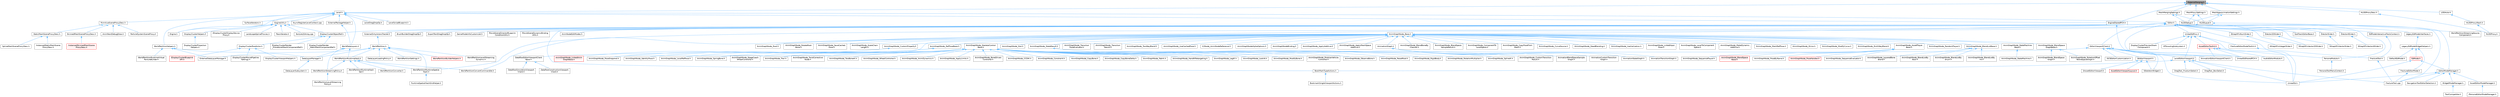 digraph "MaterialMerging.h"
{
 // INTERACTIVE_SVG=YES
 // LATEX_PDF_SIZE
  bgcolor="transparent";
  edge [fontname=Helvetica,fontsize=10,labelfontname=Helvetica,labelfontsize=10];
  node [fontname=Helvetica,fontsize=10,shape=box,height=0.2,width=0.4];
  Node1 [id="Node000001",label="MaterialMerging.h",height=0.2,width=0.4,color="gray40", fillcolor="grey60", style="filled", fontcolor="black",tooltip=" "];
  Node1 -> Node2 [id="edge1_Node000001_Node000002",dir="back",color="steelblue1",style="solid",tooltip=" "];
  Node2 [id="Node000002",label="EngineSharedPCH.h",height=0.2,width=0.4,color="grey40", fillcolor="white", style="filled",URL="$dc/dbb/EngineSharedPCH_8h.html",tooltip=" "];
  Node2 -> Node3 [id="edge2_Node000002_Node000003",dir="back",color="steelblue1",style="solid",tooltip=" "];
  Node3 [id="Node000003",label="UnrealEdSharedPCH.h",height=0.2,width=0.4,color="grey40", fillcolor="white", style="filled",URL="$d1/de6/UnrealEdSharedPCH_8h.html",tooltip=" "];
  Node1 -> Node4 [id="edge3_Node000001_Node000004",dir="back",color="steelblue1",style="solid",tooltip=" "];
  Node4 [id="Node000004",label="HLODProxyDesc.h",height=0.2,width=0.4,color="grey40", fillcolor="white", style="filled",URL="$d8/de4/HLODProxyDesc_8h.html",tooltip=" "];
  Node4 -> Node5 [id="edge4_Node000004_Node000005",dir="back",color="steelblue1",style="solid",tooltip=" "];
  Node5 [id="Node000005",label="HLODProxy.h",height=0.2,width=0.4,color="grey40", fillcolor="white", style="filled",URL="$dc/d2d/HLODProxy_8h.html",tooltip=" "];
  Node1 -> Node6 [id="edge5_Node000001_Node000006",dir="back",color="steelblue1",style="solid",tooltip=" "];
  Node6 [id="Node000006",label="LODActor.h",height=0.2,width=0.4,color="grey40", fillcolor="white", style="filled",URL="$df/de0/LODActor_8h.html",tooltip=" "];
  Node6 -> Node7 [id="edge6_Node000006_Node000007",dir="back",color="steelblue1",style="solid",tooltip=" "];
  Node7 [id="Node000007",label="HLODProxyMesh.h",height=0.2,width=0.4,color="grey40", fillcolor="white", style="filled",URL="$d6/dfc/HLODProxyMesh_8h.html",tooltip=" "];
  Node7 -> Node5 [id="edge7_Node000007_Node000005",dir="back",color="steelblue1",style="solid",tooltip=" "];
  Node1 -> Node8 [id="edge8_Node000001_Node000008",dir="back",color="steelblue1",style="solid",tooltip=" "];
  Node8 [id="Node000008",label="Level.h",height=0.2,width=0.4,color="grey40", fillcolor="white", style="filled",URL="$d9/da2/Level_8h.html",tooltip=" "];
  Node8 -> Node9 [id="edge9_Node000008_Node000009",dir="back",color="steelblue1",style="solid",tooltip=" "];
  Node9 [id="Node000009",label="AsyncRegisterLevelContext.cpp",height=0.2,width=0.4,color="grey40", fillcolor="white", style="filled",URL="$da/df8/AsyncRegisterLevelContext_8cpp.html",tooltip=" "];
  Node8 -> Node10 [id="edge10_Node000008_Node000010",dir="back",color="steelblue1",style="solid",tooltip=" "];
  Node10 [id="Node000010",label="Editor.h",height=0.2,width=0.4,color="grey40", fillcolor="white", style="filled",URL="$de/d6e/Editor_8h.html",tooltip=" "];
  Node10 -> Node11 [id="edge11_Node000010_Node000011",dir="back",color="steelblue1",style="solid",tooltip=" "];
  Node11 [id="Node000011",label="AnimGraphNode_Base.h",height=0.2,width=0.4,color="grey40", fillcolor="white", style="filled",URL="$d0/dfb/AnimGraphNode__Base_8h.html",tooltip=" "];
  Node11 -> Node12 [id="edge12_Node000011_Node000012",dir="back",color="steelblue1",style="solid",tooltip=" "];
  Node12 [id="Node000012",label="AnimGraphNodeAlphaOptions.h",height=0.2,width=0.4,color="grey40", fillcolor="white", style="filled",URL="$d6/df6/AnimGraphNodeAlphaOptions_8h.html",tooltip=" "];
  Node11 -> Node13 [id="edge13_Node000011_Node000013",dir="back",color="steelblue1",style="solid",tooltip=" "];
  Node13 [id="Node000013",label="AnimGraphNodeBinding.h",height=0.2,width=0.4,color="grey40", fillcolor="white", style="filled",URL="$d6/d3b/AnimGraphNodeBinding_8h.html",tooltip=" "];
  Node11 -> Node14 [id="edge14_Node000011_Node000014",dir="back",color="steelblue1",style="solid",tooltip=" "];
  Node14 [id="Node000014",label="AnimGraphNode_ApplyAdditive.h",height=0.2,width=0.4,color="grey40", fillcolor="white", style="filled",URL="$da/d67/AnimGraphNode__ApplyAdditive_8h.html",tooltip=" "];
  Node11 -> Node15 [id="edge15_Node000011_Node000015",dir="back",color="steelblue1",style="solid",tooltip=" "];
  Node15 [id="Node000015",label="AnimGraphNode_ApplyMeshSpace\lAdditive.h",height=0.2,width=0.4,color="grey40", fillcolor="white", style="filled",URL="$dd/dc4/AnimGraphNode__ApplyMeshSpaceAdditive_8h.html",tooltip=" "];
  Node11 -> Node16 [id="edge16_Node000011_Node000016",dir="back",color="steelblue1",style="solid",tooltip=" "];
  Node16 [id="Node000016",label="AnimGraphNode_AssetPlayer\lBase.h",height=0.2,width=0.4,color="grey40", fillcolor="white", style="filled",URL="$d1/d4f/AnimGraphNode__AssetPlayerBase_8h.html",tooltip=" "];
  Node16 -> Node17 [id="edge17_Node000016_Node000017",dir="back",color="steelblue1",style="solid",tooltip=" "];
  Node17 [id="Node000017",label="AnimGraphNode_BlendSpace\lBase.h",height=0.2,width=0.4,color="red", fillcolor="#FFF0F0", style="filled",URL="$d7/d6d/AnimGraphNode__BlendSpaceBase_8h.html",tooltip=" "];
  Node16 -> Node22 [id="edge18_Node000016_Node000022",dir="back",color="steelblue1",style="solid",tooltip=" "];
  Node22 [id="Node000022",label="AnimGraphNode_PoseByName.h",height=0.2,width=0.4,color="grey40", fillcolor="white", style="filled",URL="$d7/d02/AnimGraphNode__PoseByName_8h.html",tooltip=" "];
  Node16 -> Node23 [id="edge19_Node000016_Node000023",dir="back",color="steelblue1",style="solid",tooltip=" "];
  Node23 [id="Node000023",label="AnimGraphNode_PoseHandler.h",height=0.2,width=0.4,color="red", fillcolor="#FFF0F0", style="filled",URL="$df/dfb/AnimGraphNode__PoseHandler_8h.html",tooltip=" "];
  Node16 -> Node26 [id="edge20_Node000016_Node000026",dir="back",color="steelblue1",style="solid",tooltip=" "];
  Node26 [id="Node000026",label="AnimGraphNode_SequenceEvaluator.h",height=0.2,width=0.4,color="grey40", fillcolor="white", style="filled",URL="$d1/d1c/AnimGraphNode__SequenceEvaluator_8h.html",tooltip=" "];
  Node16 -> Node27 [id="edge21_Node000016_Node000027",dir="back",color="steelblue1",style="solid",tooltip=" "];
  Node27 [id="Node000027",label="AnimGraphNode_SequencePlayer.h",height=0.2,width=0.4,color="grey40", fillcolor="white", style="filled",URL="$d2/d91/AnimGraphNode__SequencePlayer_8h.html",tooltip=" "];
  Node11 -> Node28 [id="edge22_Node000011_Node000028",dir="back",color="steelblue1",style="solid",tooltip=" "];
  Node28 [id="Node000028",label="AnimGraphNode_BlendBoneBy\lChannel.h",height=0.2,width=0.4,color="grey40", fillcolor="white", style="filled",URL="$de/da9/AnimGraphNode__BlendBoneByChannel_8h.html",tooltip=" "];
  Node11 -> Node29 [id="edge23_Node000011_Node000029",dir="back",color="steelblue1",style="solid",tooltip=" "];
  Node29 [id="Node000029",label="AnimGraphNode_BlendListBase.h",height=0.2,width=0.4,color="grey40", fillcolor="white", style="filled",URL="$d7/d20/AnimGraphNode__BlendListBase_8h.html",tooltip=" "];
  Node29 -> Node30 [id="edge24_Node000029_Node000030",dir="back",color="steelblue1",style="solid",tooltip=" "];
  Node30 [id="Node000030",label="AnimGraphNode_BlendListBy\lBool.h",height=0.2,width=0.4,color="grey40", fillcolor="white", style="filled",URL="$d9/d9d/AnimGraphNode__BlendListByBool_8h.html",tooltip=" "];
  Node29 -> Node31 [id="edge25_Node000029_Node000031",dir="back",color="steelblue1",style="solid",tooltip=" "];
  Node31 [id="Node000031",label="AnimGraphNode_BlendListBy\lEnum.h",height=0.2,width=0.4,color="grey40", fillcolor="white", style="filled",URL="$de/d60/AnimGraphNode__BlendListByEnum_8h.html",tooltip=" "];
  Node29 -> Node32 [id="edge26_Node000029_Node000032",dir="back",color="steelblue1",style="solid",tooltip=" "];
  Node32 [id="Node000032",label="AnimGraphNode_BlendListBy\lInt.h",height=0.2,width=0.4,color="grey40", fillcolor="white", style="filled",URL="$dc/df2/AnimGraphNode__BlendListByInt_8h.html",tooltip=" "];
  Node29 -> Node33 [id="edge27_Node000029_Node000033",dir="back",color="steelblue1",style="solid",tooltip=" "];
  Node33 [id="Node000033",label="AnimGraphNode_LayeredBone\lBlend.h",height=0.2,width=0.4,color="grey40", fillcolor="white", style="filled",URL="$d2/d01/AnimGraphNode__LayeredBoneBlend_8h.html",tooltip=" "];
  Node11 -> Node34 [id="edge28_Node000011_Node000034",dir="back",color="steelblue1",style="solid",tooltip=" "];
  Node34 [id="Node000034",label="AnimGraphNode_BlendSpace\lGraphBase.h",height=0.2,width=0.4,color="grey40", fillcolor="white", style="filled",URL="$d6/d44/AnimGraphNode__BlendSpaceGraphBase_8h.html",tooltip=" "];
  Node34 -> Node35 [id="edge29_Node000034_Node000035",dir="back",color="steelblue1",style="solid",tooltip=" "];
  Node35 [id="Node000035",label="AnimGraphNode_BlendSpace\lGraph.h",height=0.2,width=0.4,color="grey40", fillcolor="white", style="filled",URL="$d7/d81/AnimGraphNode__BlendSpaceGraph_8h.html",tooltip=" "];
  Node34 -> Node36 [id="edge30_Node000034_Node000036",dir="back",color="steelblue1",style="solid",tooltip=" "];
  Node36 [id="Node000036",label="AnimGraphNode_RotationOffset\lBlendSpaceGraph.h",height=0.2,width=0.4,color="grey40", fillcolor="white", style="filled",URL="$d0/d4c/AnimGraphNode__RotationOffsetBlendSpaceGraph_8h.html",tooltip=" "];
  Node11 -> Node37 [id="edge31_Node000011_Node000037",dir="back",color="steelblue1",style="solid",tooltip=" "];
  Node37 [id="Node000037",label="AnimGraphNode_BlendSpace\lSampleResult.h",height=0.2,width=0.4,color="grey40", fillcolor="white", style="filled",URL="$de/df8/AnimGraphNode__BlendSpaceSampleResult_8h.html",tooltip=" "];
  Node11 -> Node38 [id="edge32_Node000011_Node000038",dir="back",color="steelblue1",style="solid",tooltip=" "];
  Node38 [id="Node000038",label="AnimGraphNode_ComponentTo\lLocalSpace.h",height=0.2,width=0.4,color="grey40", fillcolor="white", style="filled",URL="$d1/d3f/AnimGraphNode__ComponentToLocalSpace_8h.html",tooltip=" "];
  Node11 -> Node39 [id="edge33_Node000011_Node000039",dir="back",color="steelblue1",style="solid",tooltip=" "];
  Node39 [id="Node000039",label="AnimGraphNode_CopyPoseFrom\lMesh.h",height=0.2,width=0.4,color="grey40", fillcolor="white", style="filled",URL="$d6/d71/AnimGraphNode__CopyPoseFromMesh_8h.html",tooltip=" "];
  Node11 -> Node40 [id="edge34_Node000011_Node000040",dir="back",color="steelblue1",style="solid",tooltip=" "];
  Node40 [id="Node000040",label="AnimGraphNode_CurveSource.h",height=0.2,width=0.4,color="grey40", fillcolor="white", style="filled",URL="$dc/de5/AnimGraphNode__CurveSource_8h.html",tooltip=" "];
  Node11 -> Node41 [id="edge35_Node000011_Node000041",dir="back",color="steelblue1",style="solid",tooltip=" "];
  Node41 [id="Node000041",label="AnimGraphNode_CustomProperty.h",height=0.2,width=0.4,color="grey40", fillcolor="white", style="filled",URL="$d8/d3f/AnimGraphNode__CustomProperty_8h.html",tooltip=" "];
  Node41 -> Node42 [id="edge36_Node000041_Node000042",dir="back",color="steelblue1",style="solid",tooltip=" "];
  Node42 [id="Node000042",label="AnimGraphNode_LinkedAnim\lGraphBase.h",height=0.2,width=0.4,color="red", fillcolor="#FFF0F0", style="filled",URL="$d5/de1/AnimGraphNode__LinkedAnimGraphBase_8h.html",tooltip=" "];
  Node11 -> Node45 [id="edge37_Node000011_Node000045",dir="back",color="steelblue1",style="solid",tooltip=" "];
  Node45 [id="Node000045",label="AnimGraphNode_DeadBlending.h",height=0.2,width=0.4,color="grey40", fillcolor="white", style="filled",URL="$d8/d73/AnimGraphNode__DeadBlending_8h.html",tooltip=" "];
  Node11 -> Node46 [id="edge38_Node000011_Node000046",dir="back",color="steelblue1",style="solid",tooltip=" "];
  Node46 [id="Node000046",label="AnimGraphNode_Inertialization.h",height=0.2,width=0.4,color="grey40", fillcolor="white", style="filled",URL="$d7/d66/AnimGraphNode__Inertialization_8h.html",tooltip=" "];
  Node11 -> Node47 [id="edge39_Node000011_Node000047",dir="back",color="steelblue1",style="solid",tooltip=" "];
  Node47 [id="Node000047",label="AnimGraphNode_LinkedInput\lPose.h",height=0.2,width=0.4,color="grey40", fillcolor="white", style="filled",URL="$d7/d8c/AnimGraphNode__LinkedInputPose_8h.html",tooltip=" "];
  Node11 -> Node48 [id="edge40_Node000011_Node000048",dir="back",color="steelblue1",style="solid",tooltip=" "];
  Node48 [id="Node000048",label="AnimGraphNode_LocalToComponent\lSpace.h",height=0.2,width=0.4,color="grey40", fillcolor="white", style="filled",URL="$d6/d01/AnimGraphNode__LocalToComponentSpace_8h.html",tooltip=" "];
  Node11 -> Node49 [id="edge41_Node000011_Node000049",dir="back",color="steelblue1",style="solid",tooltip=" "];
  Node49 [id="Node000049",label="AnimGraphNode_MakeDynamic\lAdditive.h",height=0.2,width=0.4,color="grey40", fillcolor="white", style="filled",URL="$d4/dc9/AnimGraphNode__MakeDynamicAdditive_8h.html",tooltip=" "];
  Node11 -> Node50 [id="edge42_Node000011_Node000050",dir="back",color="steelblue1",style="solid",tooltip=" "];
  Node50 [id="Node000050",label="AnimGraphNode_MeshRefPose.h",height=0.2,width=0.4,color="grey40", fillcolor="white", style="filled",URL="$d3/d58/AnimGraphNode__MeshRefPose_8h.html",tooltip=" "];
  Node11 -> Node51 [id="edge43_Node000011_Node000051",dir="back",color="steelblue1",style="solid",tooltip=" "];
  Node51 [id="Node000051",label="AnimGraphNode_Mirror.h",height=0.2,width=0.4,color="grey40", fillcolor="white", style="filled",URL="$de/d96/AnimGraphNode__Mirror_8h.html",tooltip=" "];
  Node11 -> Node52 [id="edge44_Node000011_Node000052",dir="back",color="steelblue1",style="solid",tooltip=" "];
  Node52 [id="Node000052",label="AnimGraphNode_ModifyCurve.h",height=0.2,width=0.4,color="grey40", fillcolor="white", style="filled",URL="$d5/d09/AnimGraphNode__ModifyCurve_8h.html",tooltip=" "];
  Node11 -> Node53 [id="edge45_Node000011_Node000053",dir="back",color="steelblue1",style="solid",tooltip=" "];
  Node53 [id="Node000053",label="AnimGraphNode_MultiWayBlend.h",height=0.2,width=0.4,color="grey40", fillcolor="white", style="filled",URL="$dd/dcb/AnimGraphNode__MultiWayBlend_8h.html",tooltip=" "];
  Node11 -> Node54 [id="edge46_Node000011_Node000054",dir="back",color="steelblue1",style="solid",tooltip=" "];
  Node54 [id="Node000054",label="AnimGraphNode_PoseSnapshot.h",height=0.2,width=0.4,color="grey40", fillcolor="white", style="filled",URL="$d1/d92/AnimGraphNode__PoseSnapshot_8h.html",tooltip=" "];
  Node11 -> Node55 [id="edge47_Node000011_Node000055",dir="back",color="steelblue1",style="solid",tooltip=" "];
  Node55 [id="Node000055",label="AnimGraphNode_RandomPlayer.h",height=0.2,width=0.4,color="grey40", fillcolor="white", style="filled",URL="$dc/d48/AnimGraphNode__RandomPlayer_8h.html",tooltip=" "];
  Node11 -> Node56 [id="edge48_Node000011_Node000056",dir="back",color="steelblue1",style="solid",tooltip=" "];
  Node56 [id="Node000056",label="AnimGraphNode_RefPoseBase.h",height=0.2,width=0.4,color="grey40", fillcolor="white", style="filled",URL="$d8/d34/AnimGraphNode__RefPoseBase_8h.html",tooltip=" "];
  Node56 -> Node57 [id="edge49_Node000056_Node000057",dir="back",color="steelblue1",style="solid",tooltip=" "];
  Node57 [id="Node000057",label="AnimGraphNode_IdentityPose.h",height=0.2,width=0.4,color="grey40", fillcolor="white", style="filled",URL="$d8/dac/AnimGraphNode__IdentityPose_8h.html",tooltip=" "];
  Node56 -> Node58 [id="edge50_Node000056_Node000058",dir="back",color="steelblue1",style="solid",tooltip=" "];
  Node58 [id="Node000058",label="AnimGraphNode_LocalRefPose.h",height=0.2,width=0.4,color="grey40", fillcolor="white", style="filled",URL="$df/d6f/AnimGraphNode__LocalRefPose_8h.html",tooltip=" "];
  Node56 -> Node54 [id="edge51_Node000056_Node000054",dir="back",color="steelblue1",style="solid",tooltip=" "];
  Node11 -> Node59 [id="edge52_Node000011_Node000059",dir="back",color="steelblue1",style="solid",tooltip=" "];
  Node59 [id="Node000059",label="AnimGraphNode_Root.h",height=0.2,width=0.4,color="grey40", fillcolor="white", style="filled",URL="$d2/d39/AnimGraphNode__Root_8h.html",tooltip=" "];
  Node11 -> Node60 [id="edge53_Node000011_Node000060",dir="back",color="steelblue1",style="solid",tooltip=" "];
  Node60 [id="Node000060",label="AnimGraphNode_RotateRoot\lBone.h",height=0.2,width=0.4,color="grey40", fillcolor="white", style="filled",URL="$d4/de0/AnimGraphNode__RotateRootBone_8h.html",tooltip=" "];
  Node11 -> Node61 [id="edge54_Node000011_Node000061",dir="back",color="steelblue1",style="solid",tooltip=" "];
  Node61 [id="Node000061",label="AnimGraphNode_SaveCached\lPose.h",height=0.2,width=0.4,color="grey40", fillcolor="white", style="filled",URL="$df/d5e/AnimGraphNode__SaveCachedPose_8h.html",tooltip=" "];
  Node11 -> Node62 [id="edge55_Node000011_Node000062",dir="back",color="steelblue1",style="solid",tooltip=" "];
  Node62 [id="Node000062",label="AnimGraphNode_ScaleChain\lLength.h",height=0.2,width=0.4,color="grey40", fillcolor="white", style="filled",URL="$d9/df8/AnimGraphNode__ScaleChainLength_8h.html",tooltip=" "];
  Node11 -> Node63 [id="edge56_Node000011_Node000063",dir="back",color="steelblue1",style="solid",tooltip=" "];
  Node63 [id="Node000063",label="AnimGraphNode_SkeletalControl\lBase.h",height=0.2,width=0.4,color="grey40", fillcolor="white", style="filled",URL="$d9/dff/AnimGraphNode__SkeletalControlBase_8h.html",tooltip=" "];
  Node63 -> Node64 [id="edge57_Node000063_Node000064",dir="back",color="steelblue1",style="solid",tooltip=" "];
  Node64 [id="Node000064",label="AnimGraphNode_AnimDynamics.h",height=0.2,width=0.4,color="grey40", fillcolor="white", style="filled",URL="$da/dc2/AnimGraphNode__AnimDynamics_8h.html",tooltip=" "];
  Node63 -> Node65 [id="edge58_Node000063_Node000065",dir="back",color="steelblue1",style="solid",tooltip=" "];
  Node65 [id="Node000065",label="AnimGraphNode_ApplyLimits.h",height=0.2,width=0.4,color="grey40", fillcolor="white", style="filled",URL="$dc/d36/AnimGraphNode__ApplyLimits_8h.html",tooltip=" "];
  Node63 -> Node66 [id="edge59_Node000063_Node000066",dir="back",color="steelblue1",style="solid",tooltip=" "];
  Node66 [id="Node000066",label="AnimGraphNode_BoneDriven\lController.h",height=0.2,width=0.4,color="grey40", fillcolor="white", style="filled",URL="$df/df3/AnimGraphNode__BoneDrivenController_8h.html",tooltip=" "];
  Node63 -> Node67 [id="edge60_Node000063_Node000067",dir="back",color="steelblue1",style="solid",tooltip=" "];
  Node67 [id="Node000067",label="AnimGraphNode_CCDIK.h",height=0.2,width=0.4,color="grey40", fillcolor="white", style="filled",URL="$df/d0d/AnimGraphNode__CCDIK_8h.html",tooltip=" "];
  Node63 -> Node68 [id="edge61_Node000063_Node000068",dir="back",color="steelblue1",style="solid",tooltip=" "];
  Node68 [id="Node000068",label="AnimGraphNode_Constraint.h",height=0.2,width=0.4,color="grey40", fillcolor="white", style="filled",URL="$d2/d98/AnimGraphNode__Constraint_8h.html",tooltip=" "];
  Node63 -> Node69 [id="edge62_Node000063_Node000069",dir="back",color="steelblue1",style="solid",tooltip=" "];
  Node69 [id="Node000069",label="AnimGraphNode_CopyBone.h",height=0.2,width=0.4,color="grey40", fillcolor="white", style="filled",URL="$dc/de6/AnimGraphNode__CopyBone_8h.html",tooltip=" "];
  Node63 -> Node70 [id="edge63_Node000063_Node000070",dir="back",color="steelblue1",style="solid",tooltip=" "];
  Node70 [id="Node000070",label="AnimGraphNode_CopyBoneDelta.h",height=0.2,width=0.4,color="grey40", fillcolor="white", style="filled",URL="$d8/d60/AnimGraphNode__CopyBoneDelta_8h.html",tooltip=" "];
  Node63 -> Node71 [id="edge64_Node000063_Node000071",dir="back",color="steelblue1",style="solid",tooltip=" "];
  Node71 [id="Node000071",label="AnimGraphNode_Fabrik.h",height=0.2,width=0.4,color="grey40", fillcolor="white", style="filled",URL="$d6/d79/AnimGraphNode__Fabrik_8h.html",tooltip=" "];
  Node63 -> Node72 [id="edge65_Node000063_Node000072",dir="back",color="steelblue1",style="solid",tooltip=" "];
  Node72 [id="Node000072",label="AnimGraphNode_HandIKRetargeting.h",height=0.2,width=0.4,color="grey40", fillcolor="white", style="filled",URL="$dd/dee/AnimGraphNode__HandIKRetargeting_8h.html",tooltip=" "];
  Node63 -> Node73 [id="edge66_Node000063_Node000073",dir="back",color="steelblue1",style="solid",tooltip=" "];
  Node73 [id="Node000073",label="AnimGraphNode_LegIK.h",height=0.2,width=0.4,color="grey40", fillcolor="white", style="filled",URL="$d3/d59/AnimGraphNode__LegIK_8h.html",tooltip=" "];
  Node63 -> Node74 [id="edge67_Node000063_Node000074",dir="back",color="steelblue1",style="solid",tooltip=" "];
  Node74 [id="Node000074",label="AnimGraphNode_LookAt.h",height=0.2,width=0.4,color="grey40", fillcolor="white", style="filled",URL="$dd/de3/AnimGraphNode__LookAt_8h.html",tooltip=" "];
  Node63 -> Node75 [id="edge68_Node000063_Node000075",dir="back",color="steelblue1",style="solid",tooltip=" "];
  Node75 [id="Node000075",label="AnimGraphNode_ModifyBone.h",height=0.2,width=0.4,color="grey40", fillcolor="white", style="filled",URL="$d1/d8e/AnimGraphNode__ModifyBone_8h.html",tooltip=" "];
  Node63 -> Node76 [id="edge69_Node000063_Node000076",dir="back",color="steelblue1",style="solid",tooltip=" "];
  Node76 [id="Node000076",label="AnimGraphNode_ModularVehicle\lController.h",height=0.2,width=0.4,color="grey40", fillcolor="white", style="filled",URL="$d3/d04/AnimGraphNode__ModularVehicleController_8h.html",tooltip=" "];
  Node63 -> Node77 [id="edge70_Node000063_Node000077",dir="back",color="steelblue1",style="solid",tooltip=" "];
  Node77 [id="Node000077",label="AnimGraphNode_ObserveBone.h",height=0.2,width=0.4,color="grey40", fillcolor="white", style="filled",URL="$d0/dcc/AnimGraphNode__ObserveBone_8h.html",tooltip=" "];
  Node63 -> Node78 [id="edge71_Node000063_Node000078",dir="back",color="steelblue1",style="solid",tooltip=" "];
  Node78 [id="Node000078",label="AnimGraphNode_ResetRoot.h",height=0.2,width=0.4,color="grey40", fillcolor="white", style="filled",URL="$dd/da9/AnimGraphNode__ResetRoot_8h.html",tooltip=" "];
  Node63 -> Node79 [id="edge72_Node000063_Node000079",dir="back",color="steelblue1",style="solid",tooltip=" "];
  Node79 [id="Node000079",label="AnimGraphNode_RigidBody.h",height=0.2,width=0.4,color="grey40", fillcolor="white", style="filled",URL="$d0/d05/AnimGraphNode__RigidBody_8h.html",tooltip=" "];
  Node63 -> Node80 [id="edge73_Node000063_Node000080",dir="back",color="steelblue1",style="solid",tooltip=" "];
  Node80 [id="Node000080",label="AnimGraphNode_RotationMultiplier.h",height=0.2,width=0.4,color="grey40", fillcolor="white", style="filled",URL="$d6/d16/AnimGraphNode__RotationMultiplier_8h.html",tooltip=" "];
  Node63 -> Node81 [id="edge74_Node000063_Node000081",dir="back",color="steelblue1",style="solid",tooltip=" "];
  Node81 [id="Node000081",label="AnimGraphNode_SplineIK.h",height=0.2,width=0.4,color="grey40", fillcolor="white", style="filled",URL="$d0/d7e/AnimGraphNode__SplineIK_8h.html",tooltip=" "];
  Node63 -> Node82 [id="edge75_Node000063_Node000082",dir="back",color="steelblue1",style="solid",tooltip=" "];
  Node82 [id="Node000082",label="AnimGraphNode_SpringBone.h",height=0.2,width=0.4,color="grey40", fillcolor="white", style="filled",URL="$dc/d38/AnimGraphNode__SpringBone_8h.html",tooltip=" "];
  Node63 -> Node83 [id="edge76_Node000063_Node000083",dir="back",color="steelblue1",style="solid",tooltip=" "];
  Node83 [id="Node000083",label="AnimGraphNode_StageCoach\lWheelController.h",height=0.2,width=0.4,color="grey40", fillcolor="white", style="filled",URL="$d6/dbe/AnimGraphNode__StageCoachWheelController_8h.html",tooltip=" "];
  Node63 -> Node84 [id="edge77_Node000063_Node000084",dir="back",color="steelblue1",style="solid",tooltip=" "];
  Node84 [id="Node000084",label="AnimGraphNode_Trail.h",height=0.2,width=0.4,color="grey40", fillcolor="white", style="filled",URL="$d4/d5a/AnimGraphNode__Trail_8h.html",tooltip=" "];
  Node63 -> Node85 [id="edge78_Node000063_Node000085",dir="back",color="steelblue1",style="solid",tooltip=" "];
  Node85 [id="Node000085",label="AnimGraphNode_TwistCorrective\lNode.h",height=0.2,width=0.4,color="grey40", fillcolor="white", style="filled",URL="$de/d7f/AnimGraphNode__TwistCorrectiveNode_8h.html",tooltip=" "];
  Node63 -> Node86 [id="edge79_Node000063_Node000086",dir="back",color="steelblue1",style="solid",tooltip=" "];
  Node86 [id="Node000086",label="AnimGraphNode_TwoBoneIK.h",height=0.2,width=0.4,color="grey40", fillcolor="white", style="filled",URL="$d1/dc2/AnimGraphNode__TwoBoneIK_8h.html",tooltip=" "];
  Node63 -> Node87 [id="edge80_Node000063_Node000087",dir="back",color="steelblue1",style="solid",tooltip=" "];
  Node87 [id="Node000087",label="AnimGraphNode_WheelController.h",height=0.2,width=0.4,color="grey40", fillcolor="white", style="filled",URL="$df/de4/AnimGraphNode__WheelController_8h.html",tooltip=" "];
  Node11 -> Node88 [id="edge81_Node000011_Node000088",dir="back",color="steelblue1",style="solid",tooltip=" "];
  Node88 [id="Node000088",label="AnimGraphNode_Slot.h",height=0.2,width=0.4,color="grey40", fillcolor="white", style="filled",URL="$df/d63/AnimGraphNode__Slot_8h.html",tooltip=" "];
  Node11 -> Node89 [id="edge82_Node000011_Node000089",dir="back",color="steelblue1",style="solid",tooltip=" "];
  Node89 [id="Node000089",label="AnimGraphNode_StateMachine\lBase.h",height=0.2,width=0.4,color="grey40", fillcolor="white", style="filled",URL="$dc/d11/AnimGraphNode__StateMachineBase_8h.html",tooltip=" "];
  Node89 -> Node90 [id="edge83_Node000089_Node000090",dir="back",color="steelblue1",style="solid",tooltip=" "];
  Node90 [id="Node000090",label="AnimGraphNode_StateMachine.h",height=0.2,width=0.4,color="grey40", fillcolor="white", style="filled",URL="$d9/d4d/AnimGraphNode__StateMachine_8h.html",tooltip=" "];
  Node11 -> Node91 [id="edge84_Node000011_Node000091",dir="back",color="steelblue1",style="solid",tooltip=" "];
  Node91 [id="Node000091",label="AnimGraphNode_StateResult.h",height=0.2,width=0.4,color="grey40", fillcolor="white", style="filled",URL="$d3/d7e/AnimGraphNode__StateResult_8h.html",tooltip=" "];
  Node91 -> Node92 [id="edge85_Node000091_Node000092",dir="back",color="steelblue1",style="solid",tooltip=" "];
  Node92 [id="Node000092",label="AnimGraphNode_CustomTransition\lResult.h",height=0.2,width=0.4,color="grey40", fillcolor="white", style="filled",URL="$df/d6e/AnimGraphNode__CustomTransitionResult_8h.html",tooltip=" "];
  Node11 -> Node93 [id="edge86_Node000011_Node000093",dir="back",color="steelblue1",style="solid",tooltip=" "];
  Node93 [id="Node000093",label="AnimGraphNode_Transition\lPoseEvaluator.h",height=0.2,width=0.4,color="grey40", fillcolor="white", style="filled",URL="$d8/dec/AnimGraphNode__TransitionPoseEvaluator_8h.html",tooltip=" "];
  Node11 -> Node94 [id="edge87_Node000011_Node000094",dir="back",color="steelblue1",style="solid",tooltip=" "];
  Node94 [id="Node000094",label="AnimGraphNode_Transition\lResult.h",height=0.2,width=0.4,color="grey40", fillcolor="white", style="filled",URL="$d7/d74/AnimGraphNode__TransitionResult_8h.html",tooltip=" "];
  Node11 -> Node95 [id="edge88_Node000011_Node000095",dir="back",color="steelblue1",style="solid",tooltip=" "];
  Node95 [id="Node000095",label="AnimGraphNode_TwoWayBlend.h",height=0.2,width=0.4,color="grey40", fillcolor="white", style="filled",URL="$d0/df0/AnimGraphNode__TwoWayBlend_8h.html",tooltip=" "];
  Node11 -> Node96 [id="edge89_Node000011_Node000096",dir="back",color="steelblue1",style="solid",tooltip=" "];
  Node96 [id="Node000096",label="AnimGraphNode_UseCachedPose.h",height=0.2,width=0.4,color="grey40", fillcolor="white", style="filled",URL="$d8/d30/AnimGraphNode__UseCachedPose_8h.html",tooltip=" "];
  Node11 -> Node97 [id="edge90_Node000011_Node000097",dir="back",color="steelblue1",style="solid",tooltip=" "];
  Node97 [id="Node000097",label="AnimationGraph.h",height=0.2,width=0.4,color="grey40", fillcolor="white", style="filled",URL="$df/d2e/AnimationGraph_8h.html",tooltip=" "];
  Node97 -> Node98 [id="edge91_Node000097_Node000098",dir="back",color="steelblue1",style="solid",tooltip=" "];
  Node98 [id="Node000098",label="AnimationBlendSpaceSample\lGraph.h",height=0.2,width=0.4,color="grey40", fillcolor="white", style="filled",URL="$d1/d35/AnimationBlendSpaceSampleGraph_8h.html",tooltip=" "];
  Node97 -> Node99 [id="edge92_Node000097_Node000099",dir="back",color="steelblue1",style="solid",tooltip=" "];
  Node99 [id="Node000099",label="AnimationCustomTransition\lGraph.h",height=0.2,width=0.4,color="grey40", fillcolor="white", style="filled",URL="$dc/d6c/AnimationCustomTransitionGraph_8h.html",tooltip=" "];
  Node97 -> Node100 [id="edge93_Node000097_Node000100",dir="back",color="steelblue1",style="solid",tooltip=" "];
  Node100 [id="Node000100",label="AnimationStateGraph.h",height=0.2,width=0.4,color="grey40", fillcolor="white", style="filled",URL="$d1/d71/AnimationStateGraph_8h.html",tooltip=" "];
  Node97 -> Node101 [id="edge94_Node000097_Node000101",dir="back",color="steelblue1",style="solid",tooltip=" "];
  Node101 [id="Node000101",label="AnimationTransitionGraph.h",height=0.2,width=0.4,color="grey40", fillcolor="white", style="filled",URL="$d2/d0b/AnimationTransitionGraph_8h.html",tooltip=" "];
  Node11 -> Node102 [id="edge95_Node000011_Node000102",dir="back",color="steelblue1",style="solid",tooltip=" "];
  Node102 [id="Node000102",label="K2Node_AnimNodeReference.h",height=0.2,width=0.4,color="grey40", fillcolor="white", style="filled",URL="$d2/d81/K2Node__AnimNodeReference_8h.html",tooltip=" "];
  Node10 -> Node103 [id="edge96_Node000010_Node000103",dir="back",color="steelblue1",style="solid",tooltip=" "];
  Node103 [id="Node000103",label="AnimNodeEditModes.h",height=0.2,width=0.4,color="grey40", fillcolor="white", style="filled",URL="$db/dde/AnimNodeEditModes_8h.html",tooltip=" "];
  Node10 -> Node104 [id="edge97_Node000010_Node000104",dir="back",color="steelblue1",style="solid",tooltip=" "];
  Node104 [id="Node000104",label="BookMarkTypeActions.h",height=0.2,width=0.4,color="grey40", fillcolor="white", style="filled",URL="$d0/d2f/BookMarkTypeActions_8h.html",tooltip=" "];
  Node104 -> Node105 [id="edge98_Node000104_Node000105",dir="back",color="steelblue1",style="solid",tooltip=" "];
  Node105 [id="Node000105",label="BookmarkSingleViewportActions.h",height=0.2,width=0.4,color="grey40", fillcolor="white", style="filled",URL="$d3/dd5/BookmarkSingleViewportActions_8h.html",tooltip=" "];
  Node10 -> Node106 [id="edge99_Node000010_Node000106",dir="back",color="steelblue1",style="solid",tooltip=" "];
  Node106 [id="Node000106",label="BrushBuilderDragDropOp.h",height=0.2,width=0.4,color="grey40", fillcolor="white", style="filled",URL="$d9/d56/BrushBuilderDragDropOp_8h.html",tooltip=" "];
  Node10 -> Node107 [id="edge100_Node000010_Node000107",dir="back",color="steelblue1",style="solid",tooltip=" "];
  Node107 [id="Node000107",label="DisplayClusterObjectRef.h",height=0.2,width=0.4,color="grey40", fillcolor="white", style="filled",URL="$d9/d87/DisplayClusterObjectRef_8h.html",tooltip=" "];
  Node107 -> Node108 [id="edge101_Node000107_Node000108",dir="back",color="steelblue1",style="solid",tooltip=" "];
  Node108 [id="Node000108",label="DisplayClusterRender\l_ProceduralMeshComponentRef.h",height=0.2,width=0.4,color="grey40", fillcolor="white", style="filled",URL="$da/dbe/DisplayClusterRender__ProceduralMeshComponentRef_8h.html",tooltip=" "];
  Node107 -> Node109 [id="edge102_Node000107_Node000109",dir="back",color="steelblue1",style="solid",tooltip=" "];
  Node109 [id="Node000109",label="DisplayClusterRender\l_StaticMeshComponentRef.h",height=0.2,width=0.4,color="grey40", fillcolor="white", style="filled",URL="$dd/d84/DisplayClusterRender__StaticMeshComponentRef_8h.html",tooltip=" "];
  Node107 -> Node110 [id="edge103_Node000107_Node000110",dir="back",color="steelblue1",style="solid",tooltip=" "];
  Node110 [id="Node000110",label="DisplayClusterRootActor.h",height=0.2,width=0.4,color="grey40", fillcolor="white", style="filled",URL="$d0/d41/DisplayClusterRootActor_8h.html",tooltip=" "];
  Node110 -> Node111 [id="edge104_Node000110_Node000111",dir="back",color="steelblue1",style="solid",tooltip=" "];
  Node111 [id="Node000111",label="DisplayClusterMoviePipeline\lSettings.h",height=0.2,width=0.4,color="grey40", fillcolor="white", style="filled",URL="$d7/d56/DisplayClusterMoviePipelineSettings_8h.html",tooltip=" "];
  Node110 -> Node112 [id="edge105_Node000110_Node000112",dir="back",color="steelblue1",style="solid",tooltip=" "];
  Node112 [id="Node000112",label="DisplayClusterViewportHelpers.h",height=0.2,width=0.4,color="grey40", fillcolor="white", style="filled",URL="$d6/d8b/DisplayClusterViewportHelpers_8h.html",tooltip=" "];
  Node110 -> Node113 [id="edge106_Node000110_Node000113",dir="back",color="steelblue1",style="solid",tooltip=" "];
  Node113 [id="Node000113",label="IDisplayClusterBlueprint\lAPI.h",height=0.2,width=0.4,color="red", fillcolor="#FFF0F0", style="filled",URL="$d6/dd6/IDisplayClusterBlueprintAPI_8h.html",tooltip=" "];
  Node10 -> Node115 [id="edge107_Node000010_Node000115",dir="back",color="steelblue1",style="solid",tooltip=" "];
  Node115 [id="Node000115",label="EdModeInteractiveToolsContext.h",height=0.2,width=0.4,color="grey40", fillcolor="white", style="filled",URL="$d7/da4/EdModeInteractiveToolsContext_8h.html",tooltip=" "];
  Node115 -> Node116 [id="edge108_Node000115_Node000116",dir="back",color="steelblue1",style="solid",tooltip=" "];
  Node116 [id="Node000116",label="FractureTool.h",height=0.2,width=0.4,color="grey40", fillcolor="white", style="filled",URL="$d4/d30/FractureTool_8h.html",tooltip=" "];
  Node116 -> Node117 [id="edge109_Node000116_Node000117",dir="back",color="steelblue1",style="solid",tooltip=" "];
  Node117 [id="Node000117",label="FractureTool.cpp",height=0.2,width=0.4,color="grey40", fillcolor="white", style="filled",URL="$dc/d9a/FractureTool_8cpp.html",tooltip=" "];
  Node10 -> Node118 [id="edge110_Node000010_Node000118",dir="back",color="steelblue1",style="solid",tooltip=" "];
  Node118 [id="Node000118",label="EditorModeManager.h",height=0.2,width=0.4,color="grey40", fillcolor="white", style="filled",URL="$d9/dca/EditorModeManager_8h.html",tooltip=" "];
  Node118 -> Node119 [id="edge111_Node000118_Node000119",dir="back",color="steelblue1",style="solid",tooltip=" "];
  Node119 [id="Node000119",label="AssetEditorModeManager.h",height=0.2,width=0.4,color="grey40", fillcolor="white", style="filled",URL="$db/d83/AssetEditorModeManager_8h.html",tooltip=" "];
  Node119 -> Node120 [id="edge112_Node000119_Node000120",dir="back",color="steelblue1",style="solid",tooltip=" "];
  Node120 [id="Node000120",label="IPersonaEditorModeManager.h",height=0.2,width=0.4,color="grey40", fillcolor="white", style="filled",URL="$d7/dda/IPersonaEditorModeManager_8h.html",tooltip=" "];
  Node118 -> Node117 [id="edge113_Node000118_Node000117",dir="back",color="steelblue1",style="solid",tooltip=" "];
  Node118 -> Node121 [id="edge114_Node000118_Node000121",dir="back",color="steelblue1",style="solid",tooltip=" "];
  Node121 [id="Node000121",label="NavigationToolEditorSelection.h",height=0.2,width=0.4,color="grey40", fillcolor="white", style="filled",URL="$d8/dc1/NavigationToolEditorSelection_8h.html",tooltip=" "];
  Node118 -> Node122 [id="edge115_Node000118_Node000122",dir="back",color="steelblue1",style="solid",tooltip=" "];
  Node122 [id="Node000122",label="UnrealEd.h",height=0.2,width=0.4,color="grey40", fillcolor="white", style="filled",URL="$d2/d5f/UnrealEd_8h.html",tooltip=" "];
  Node118 -> Node123 [id="edge116_Node000118_Node000123",dir="back",color="steelblue1",style="solid",tooltip=" "];
  Node123 [id="Node000123",label="WidgetModeManager.h",height=0.2,width=0.4,color="grey40", fillcolor="white", style="filled",URL="$d7/d49/WidgetModeManager_8h.html",tooltip=" "];
  Node123 -> Node124 [id="edge117_Node000123_Node000124",dir="back",color="steelblue1",style="solid",tooltip=" "];
  Node124 [id="Node000124",label="ToolCompatible.h",height=0.2,width=0.4,color="grey40", fillcolor="white", style="filled",URL="$d4/d38/ToolCompatible_8h.html",tooltip=" "];
  Node10 -> Node125 [id="edge118_Node000010_Node000125",dir="back",color="steelblue1",style="solid",tooltip=" "];
  Node125 [id="Node000125",label="EditorViewportClient.h",height=0.2,width=0.4,color="grey40", fillcolor="white", style="filled",URL="$d4/d41/EditorViewportClient_8h.html",tooltip=" "];
  Node125 -> Node126 [id="edge119_Node000125_Node000126",dir="back",color="steelblue1",style="solid",tooltip=" "];
  Node126 [id="Node000126",label="AnimationEditorViewportClient.h",height=0.2,width=0.4,color="grey40", fillcolor="white", style="filled",URL="$d1/d45/AnimationEditorViewportClient_8h.html",tooltip=" "];
  Node125 -> Node127 [id="edge120_Node000125_Node000127",dir="back",color="steelblue1",style="solid",tooltip=" "];
  Node127 [id="Node000127",label="DataflowEditorViewportClient\lBase.h",height=0.2,width=0.4,color="grey40", fillcolor="white", style="filled",URL="$d8/ddd/DataflowEditorViewportClientBase_8h.html",tooltip=" "];
  Node127 -> Node128 [id="edge121_Node000127_Node000128",dir="back",color="steelblue1",style="solid",tooltip=" "];
  Node128 [id="Node000128",label="DataflowConstructionViewport\lClient.h",height=0.2,width=0.4,color="grey40", fillcolor="white", style="filled",URL="$d5/da1/DataflowConstructionViewportClient_8h.html",tooltip=" "];
  Node127 -> Node129 [id="edge122_Node000127_Node000129",dir="back",color="steelblue1",style="solid",tooltip=" "];
  Node129 [id="Node000129",label="DataflowSimulationViewport\lClient.h",height=0.2,width=0.4,color="grey40", fillcolor="white", style="filled",URL="$da/d6a/DataflowSimulationViewportClient_8h.html",tooltip=" "];
  Node125 -> Node130 [id="edge123_Node000125_Node000130",dir="back",color="steelblue1",style="solid",tooltip=" "];
  Node130 [id="Node000130",label="ISCSEditorCustomization.h",height=0.2,width=0.4,color="grey40", fillcolor="white", style="filled",URL="$de/d19/ISCSEditorCustomization_8h.html",tooltip=" "];
  Node125 -> Node131 [id="edge124_Node000125_Node000131",dir="back",color="steelblue1",style="solid",tooltip=" "];
  Node131 [id="Node000131",label="LevelEditorViewport.h",height=0.2,width=0.4,color="grey40", fillcolor="white", style="filled",URL="$d4/ddf/LevelEditorViewport_8h.html",tooltip=" "];
  Node131 -> Node104 [id="edge125_Node000131_Node000104",dir="back",color="steelblue1",style="solid",tooltip=" "];
  Node131 -> Node132 [id="edge126_Node000131_Node000132",dir="back",color="steelblue1",style="solid",tooltip=" "];
  Node132 [id="Node000132",label="DragTool_BoxSelect.h",height=0.2,width=0.4,color="grey40", fillcolor="white", style="filled",URL="$da/dbf/DragTool__BoxSelect_8h.html",tooltip=" "];
  Node131 -> Node133 [id="edge127_Node000131_Node000133",dir="back",color="steelblue1",style="solid",tooltip=" "];
  Node133 [id="Node000133",label="DragTool_FrustumSelect.h",height=0.2,width=0.4,color="grey40", fillcolor="white", style="filled",URL="$db/de7/DragTool__FrustumSelect_8h.html",tooltip=" "];
  Node131 -> Node117 [id="edge128_Node000131_Node000117",dir="back",color="steelblue1",style="solid",tooltip=" "];
  Node131 -> Node122 [id="edge129_Node000131_Node000122",dir="back",color="steelblue1",style="solid",tooltip=" "];
  Node125 -> Node134 [id="edge130_Node000125_Node000134",dir="back",color="steelblue1",style="solid",tooltip=" "];
  Node134 [id="Node000134",label="SEditorViewport.h",height=0.2,width=0.4,color="grey40", fillcolor="white", style="filled",URL="$dd/de0/SEditorViewport_8h.html",tooltip=" "];
  Node134 -> Node135 [id="edge131_Node000134_Node000135",dir="back",color="steelblue1",style="solid",tooltip=" "];
  Node135 [id="Node000135",label="AssetEditorViewportLayout.h",height=0.2,width=0.4,color="red", fillcolor="#FFF0F0", style="filled",URL="$df/d46/AssetEditorViewportLayout_8h.html",tooltip=" "];
  Node134 -> Node143 [id="edge132_Node000134_Node000143",dir="back",color="steelblue1",style="solid",tooltip=" "];
  Node143 [id="Node000143",label="SAssetEditorViewport.h",height=0.2,width=0.4,color="grey40", fillcolor="white", style="filled",URL="$df/d5a/SAssetEditorViewport_8h.html",tooltip=" "];
  Node134 -> Node144 [id="edge133_Node000134_Node000144",dir="back",color="steelblue1",style="solid",tooltip=" "];
  Node144 [id="Node000144",label="SSkeletonWidget.h",height=0.2,width=0.4,color="grey40", fillcolor="white", style="filled",URL="$dd/da7/SSkeletonWidget_8h.html",tooltip=" "];
  Node125 -> Node144 [id="edge134_Node000125_Node000144",dir="back",color="steelblue1",style="solid",tooltip=" "];
  Node125 -> Node122 [id="edge135_Node000125_Node000122",dir="back",color="steelblue1",style="solid",tooltip=" "];
  Node125 -> Node3 [id="edge136_Node000125_Node000003",dir="back",color="steelblue1",style="solid",tooltip=" "];
  Node10 -> Node145 [id="edge137_Node000010_Node000145",dir="back",color="steelblue1",style="solid",tooltip=" "];
  Node145 [id="Node000145",label="ExportTextDragDropOp.h",height=0.2,width=0.4,color="grey40", fillcolor="white", style="filled",URL="$de/d5c/ExportTextDragDropOp_8h.html",tooltip=" "];
  Node10 -> Node146 [id="edge138_Node000010_Node000146",dir="back",color="steelblue1",style="solid",tooltip=" "];
  Node146 [id="Node000146",label="ExternalDirtyActorsTracker.h",height=0.2,width=0.4,color="grey40", fillcolor="white", style="filled",URL="$db/d89/ExternalDirtyActorsTracker_8h.html",tooltip=" "];
  Node146 -> Node147 [id="edge139_Node000146_Node000147",dir="back",color="steelblue1",style="solid",tooltip=" "];
  Node147 [id="Node000147",label="WorldPartition.h",height=0.2,width=0.4,color="grey40", fillcolor="white", style="filled",URL="$de/d1e/WorldPartition_8h.html",tooltip=" "];
  Node147 -> Node148 [id="edge140_Node000147_Node000148",dir="back",color="steelblue1",style="solid",tooltip=" "];
  Node148 [id="Node000148",label="DataLayerLoadingPolicy.h",height=0.2,width=0.4,color="grey40", fillcolor="white", style="filled",URL="$d4/d49/DataLayerLoadingPolicy_8h.html",tooltip=" "];
  Node147 -> Node149 [id="edge141_Node000147_Node000149",dir="back",color="steelblue1",style="solid",tooltip=" "];
  Node149 [id="Node000149",label="DataLayerManager.h",height=0.2,width=0.4,color="grey40", fillcolor="white", style="filled",URL="$de/d96/DataLayerManager_8h.html",tooltip=" "];
  Node149 -> Node150 [id="edge142_Node000149_Node000150",dir="back",color="steelblue1",style="solid",tooltip=" "];
  Node150 [id="Node000150",label="DataLayerSubsystem.h",height=0.2,width=0.4,color="grey40", fillcolor="white", style="filled",URL="$d2/d5d/DataLayerSubsystem_8h.html",tooltip=" "];
  Node147 -> Node151 [id="edge143_Node000147_Node000151",dir="back",color="steelblue1",style="solid",tooltip=" "];
  Node151 [id="Node000151",label="ExternalDataLayerManager.h",height=0.2,width=0.4,color="grey40", fillcolor="white", style="filled",URL="$d3/d7d/ExternalDataLayerManager_8h.html",tooltip=" "];
  Node147 -> Node152 [id="edge144_Node000147_Node000152",dir="back",color="steelblue1",style="solid",tooltip=" "];
  Node152 [id="Node000152",label="WorldPartitionBuilderHelpers.h",height=0.2,width=0.4,color="red", fillcolor="#FFF0F0", style="filled",URL="$db/dc0/WorldPartitionBuilderHelpers_8h.html",tooltip=" "];
  Node147 -> Node155 [id="edge145_Node000147_Node000155",dir="back",color="steelblue1",style="solid",tooltip=" "];
  Node155 [id="Node000155",label="WorldPartitionLevelStreaming\lDynamic.h",height=0.2,width=0.4,color="grey40", fillcolor="white", style="filled",URL="$d4/d21/WorldPartitionLevelStreamingDynamic_8h.html",tooltip=" "];
  Node147 -> Node156 [id="edge146_Node000147_Node000156",dir="back",color="steelblue1",style="solid",tooltip=" "];
  Node156 [id="Node000156",label="WorldPartitionRuntimeHash.h",height=0.2,width=0.4,color="grey40", fillcolor="white", style="filled",URL="$d9/df1/WorldPartitionRuntimeHash_8h.html",tooltip=" "];
  Node156 -> Node157 [id="edge147_Node000156_Node000157",dir="back",color="steelblue1",style="solid",tooltip=" "];
  Node157 [id="Node000157",label="WorldPartitionConvertCommandlet.h",height=0.2,width=0.4,color="grey40", fillcolor="white", style="filled",URL="$db/d15/WorldPartitionConvertCommandlet_8h.html",tooltip=" "];
  Node156 -> Node158 [id="edge148_Node000156_Node000158",dir="back",color="steelblue1",style="solid",tooltip=" "];
  Node158 [id="Node000158",label="WorldPartitionConverter.h",height=0.2,width=0.4,color="grey40", fillcolor="white", style="filled",URL="$dc/df8/WorldPartitionConverter_8h.html",tooltip=" "];
  Node156 -> Node159 [id="edge149_Node000156_Node000159",dir="back",color="steelblue1",style="solid",tooltip=" "];
  Node159 [id="Node000159",label="WorldPartitionRuntimeHash\lSet.h",height=0.2,width=0.4,color="grey40", fillcolor="white", style="filled",URL="$d7/d94/WorldPartitionRuntimeHashSet_8h.html",tooltip=" "];
  Node156 -> Node160 [id="edge150_Node000156_Node000160",dir="back",color="steelblue1",style="solid",tooltip=" "];
  Node160 [id="Node000160",label="WorldPartitionRuntimeSpatial\lHash.h",height=0.2,width=0.4,color="grey40", fillcolor="white", style="filled",URL="$da/dbe/WorldPartitionRuntimeSpatialHash_8h.html",tooltip=" "];
  Node160 -> Node161 [id="edge151_Node000160_Node000161",dir="back",color="steelblue1",style="solid",tooltip=" "];
  Node161 [id="Node000161",label="RuntimeSpatialHashGridHelper.h",height=0.2,width=0.4,color="grey40", fillcolor="white", style="filled",URL="$d8/d05/RuntimeSpatialHashGridHelper_8h.html",tooltip=" "];
  Node156 -> Node162 [id="edge152_Node000156_Node000162",dir="back",color="steelblue1",style="solid",tooltip=" "];
  Node162 [id="Node000162",label="WorldPartitionStreamingPolicy.h",height=0.2,width=0.4,color="grey40", fillcolor="white", style="filled",URL="$d8/d37/WorldPartitionStreamingPolicy_8h.html",tooltip=" "];
  Node162 -> Node163 [id="edge153_Node000162_Node000163",dir="back",color="steelblue1",style="solid",tooltip=" "];
  Node163 [id="Node000163",label="WorldPartitionLevelStreaming\lPolicy.h",height=0.2,width=0.4,color="grey40", fillcolor="white", style="filled",URL="$d4/d14/WorldPartitionLevelStreamingPolicy_8h.html",tooltip=" "];
  Node147 -> Node160 [id="edge154_Node000147_Node000160",dir="back",color="steelblue1",style="solid",tooltip=" "];
  Node147 -> Node164 [id="edge155_Node000147_Node000164",dir="back",color="steelblue1",style="solid",tooltip=" "];
  Node164 [id="Node000164",label="WorldPartitionSettings.h",height=0.2,width=0.4,color="grey40", fillcolor="white", style="filled",URL="$de/d7a/WorldPartitionSettings_8h.html",tooltip=" "];
  Node10 -> Node117 [id="edge156_Node000010_Node000117",dir="back",color="steelblue1",style="solid",tooltip=" "];
  Node10 -> Node165 [id="edge157_Node000010_Node000165",dir="back",color="steelblue1",style="solid",tooltip=" "];
  Node165 [id="Node000165",label="GameModeInfoCustomizer.h",height=0.2,width=0.4,color="grey40", fillcolor="white", style="filled",URL="$d5/df3/GameModeInfoCustomizer_8h.html",tooltip=" "];
  Node10 -> Node166 [id="edge158_Node000010_Node000166",dir="back",color="steelblue1",style="solid",tooltip=" "];
  Node166 [id="Node000166",label="LegacyEdModeInterfaces.h",height=0.2,width=0.4,color="grey40", fillcolor="white", style="filled",URL="$da/d0a/LegacyEdModeInterfaces_8h.html",tooltip=" "];
  Node166 -> Node167 [id="edge159_Node000166_Node000167",dir="back",color="steelblue1",style="solid",tooltip=" "];
  Node167 [id="Node000167",label="LegacyEdModeWidgetHelpers.h",height=0.2,width=0.4,color="grey40", fillcolor="white", style="filled",URL="$da/dc8/LegacyEdModeWidgetHelpers_8h.html",tooltip=" "];
  Node167 -> Node168 [id="edge160_Node000167_Node000168",dir="back",color="steelblue1",style="solid",tooltip=" "];
  Node168 [id="Node000168",label="DefaultEdMode.h",height=0.2,width=0.4,color="grey40", fillcolor="white", style="filled",URL="$dc/db7/DefaultEdMode_8h.html",tooltip=" "];
  Node167 -> Node169 [id="edge161_Node000167_Node000169",dir="back",color="steelblue1",style="solid",tooltip=" "];
  Node169 [id="Node000169",label="EdMode.h",height=0.2,width=0.4,color="red", fillcolor="#FFF0F0", style="filled",URL="$d9/d84/EdMode_8h.html",tooltip=" "];
  Node169 -> Node118 [id="edge162_Node000169_Node000118",dir="back",color="steelblue1",style="solid",tooltip=" "];
  Node169 -> Node122 [id="edge163_Node000169_Node000122",dir="back",color="steelblue1",style="solid",tooltip=" "];
  Node167 -> Node172 [id="edge164_Node000167_Node000172",dir="back",color="steelblue1",style="solid",tooltip=" "];
  Node172 [id="Node000172",label="FractureEditorMode.h",height=0.2,width=0.4,color="grey40", fillcolor="white", style="filled",URL="$d2/d73/FractureEditorMode_8h.html",tooltip=" "];
  Node172 -> Node117 [id="edge165_Node000172_Node000117",dir="back",color="steelblue1",style="solid",tooltip=" "];
  Node10 -> Node173 [id="edge166_Node000010_Node000173",dir="back",color="steelblue1",style="solid",tooltip=" "];
  Node173 [id="Node000173",label="MovieSceneDirectorBlueprint\lConditionUtils.h",height=0.2,width=0.4,color="grey40", fillcolor="white", style="filled",URL="$d4/d8a/MovieSceneDirectorBlueprintConditionUtils_8h.html",tooltip=" "];
  Node10 -> Node174 [id="edge167_Node000010_Node000174",dir="back",color="steelblue1",style="solid",tooltip=" "];
  Node174 [id="Node000174",label="MovieSceneDynamicBinding\lUtils.h",height=0.2,width=0.4,color="grey40", fillcolor="white", style="filled",URL="$df/dce/MovieSceneDynamicBindingUtils_8h.html",tooltip=" "];
  Node10 -> Node175 [id="edge168_Node000010_Node000175",dir="back",color="steelblue1",style="solid",tooltip=" "];
  Node175 [id="Node000175",label="PersonaModule.h",height=0.2,width=0.4,color="grey40", fillcolor="white", style="filled",URL="$de/d74/PersonaModule_8h.html",tooltip=" "];
  Node175 -> Node176 [id="edge169_Node000175_Node000176",dir="back",color="steelblue1",style="solid",tooltip=" "];
  Node176 [id="Node000176",label="PersonaToolMenuContext.h",height=0.2,width=0.4,color="grey40", fillcolor="white", style="filled",URL="$d6/d6c/PersonaToolMenuContext_8h.html",tooltip=" "];
  Node10 -> Node177 [id="edge170_Node000010_Node000177",dir="back",color="steelblue1",style="solid",tooltip=" "];
  Node177 [id="Node000177",label="SGraphPinNumSlider.h",height=0.2,width=0.4,color="grey40", fillcolor="white", style="filled",URL="$d5/d00/SGraphPinNumSlider_8h.html",tooltip=" "];
  Node177 -> Node178 [id="edge171_Node000177_Node000178",dir="back",color="steelblue1",style="solid",tooltip=" "];
  Node178 [id="Node000178",label="SGraphPinIntegerSlider.h",height=0.2,width=0.4,color="grey40", fillcolor="white", style="filled",URL="$da/d60/SGraphPinIntegerSlider_8h.html",tooltip=" "];
  Node10 -> Node179 [id="edge172_Node000010_Node000179",dir="back",color="steelblue1",style="solid",tooltip=" "];
  Node179 [id="Node000179",label="SGraphPinVector2DSlider.h",height=0.2,width=0.4,color="grey40", fillcolor="white", style="filled",URL="$d7/d05/SGraphPinVector2DSlider_8h.html",tooltip=" "];
  Node10 -> Node180 [id="edge173_Node000010_Node000180",dir="back",color="steelblue1",style="solid",tooltip=" "];
  Node180 [id="Node000180",label="SGraphPinVectorSlider.h",height=0.2,width=0.4,color="grey40", fillcolor="white", style="filled",URL="$dc/d38/SGraphPinVectorSlider_8h.html",tooltip=" "];
  Node10 -> Node181 [id="edge174_Node000010_Node000181",dir="back",color="steelblue1",style="solid",tooltip=" "];
  Node181 [id="Node000181",label="SVector2DSlider.h",height=0.2,width=0.4,color="grey40", fillcolor="white", style="filled",URL="$de/d67/SVector2DSlider_8h.html",tooltip=" "];
  Node181 -> Node179 [id="edge175_Node000181_Node000179",dir="back",color="steelblue1",style="solid",tooltip=" "];
  Node10 -> Node182 [id="edge176_Node000010_Node000182",dir="back",color="steelblue1",style="solid",tooltip=" "];
  Node182 [id="Node000182",label="SVector4Slider.h",height=0.2,width=0.4,color="grey40", fillcolor="white", style="filled",URL="$d4/dec/SVector4Slider_8h.html",tooltip=" "];
  Node182 -> Node183 [id="edge177_Node000182_Node000183",dir="back",color="steelblue1",style="solid",tooltip=" "];
  Node183 [id="Node000183",label="SGraphPinVector4Slider.h",height=0.2,width=0.4,color="grey40", fillcolor="white", style="filled",URL="$d9/db8/SGraphPinVector4Slider_8h.html",tooltip=" "];
  Node10 -> Node184 [id="edge178_Node000010_Node000184",dir="back",color="steelblue1",style="solid",tooltip=" "];
  Node184 [id="Node000184",label="SVectorSlider.h",height=0.2,width=0.4,color="grey40", fillcolor="white", style="filled",URL="$d2/db5/SVectorSlider_8h.html",tooltip=" "];
  Node184 -> Node180 [id="edge179_Node000184_Node000180",dir="back",color="steelblue1",style="solid",tooltip=" "];
  Node10 -> Node185 [id="edge180_Node000010_Node000185",dir="back",color="steelblue1",style="solid",tooltip=" "];
  Node185 [id="Node000185",label="SubTrackEditorBase.h",height=0.2,width=0.4,color="grey40", fillcolor="white", style="filled",URL="$db/d33/SubTrackEditorBase_8h.html",tooltip=" "];
  Node10 -> Node122 [id="edge181_Node000010_Node000122",dir="back",color="steelblue1",style="solid",tooltip=" "];
  Node10 -> Node186 [id="edge182_Node000010_Node000186",dir="back",color="steelblue1",style="solid",tooltip=" "];
  Node186 [id="Node000186",label="UnrealEdMisc.h",height=0.2,width=0.4,color="grey40", fillcolor="white", style="filled",URL="$da/d70/UnrealEdMisc_8h.html",tooltip=" "];
  Node186 -> Node187 [id="edge183_Node000186_Node000187",dir="back",color="steelblue1",style="solid",tooltip=" "];
  Node187 [id="Node000187",label="AssetEditorToolkit.h",height=0.2,width=0.4,color="red", fillcolor="#FFF0F0", style="filled",URL="$d9/d8b/AssetEditorToolkit_8h.html",tooltip=" "];
  Node187 -> Node126 [id="edge184_Node000187_Node000126",dir="back",color="steelblue1",style="solid",tooltip=" "];
  Node187 -> Node188 [id="edge185_Node000187_Node000188",dir="back",color="steelblue1",style="solid",tooltip=" "];
  Node188 [id="Node000188",label="AudioEditorModule.h",height=0.2,width=0.4,color="grey40", fillcolor="white", style="filled",URL="$d4/d28/AudioEditorModule_8h.html",tooltip=" "];
  Node187 -> Node175 [id="edge186_Node000187_Node000175",dir="back",color="steelblue1",style="solid",tooltip=" "];
  Node187 -> Node3 [id="edge187_Node000187_Node000003",dir="back",color="steelblue1",style="solid",tooltip=" "];
  Node186 -> Node242 [id="edge188_Node000186_Node000242",dir="back",color="steelblue1",style="solid",tooltip=" "];
  Node242 [id="Node000242",label="DisplayClusterPreviewShare\lComponent.h",height=0.2,width=0.4,color="grey40", fillcolor="white", style="filled",URL="$d0/d2c/DisplayClusterPreviewShareComponent_8h.html",tooltip=" "];
  Node186 -> Node243 [id="edge189_Node000186_Node000243",dir="back",color="steelblue1",style="solid",tooltip=" "];
  Node243 [id="Node000243",label="FractureEditorModeToolkit.h",height=0.2,width=0.4,color="grey40", fillcolor="white", style="filled",URL="$da/d01/FractureEditorModeToolkit_8h.html",tooltip=" "];
  Node243 -> Node116 [id="edge190_Node000243_Node000116",dir="back",color="steelblue1",style="solid",tooltip=" "];
  Node186 -> Node131 [id="edge191_Node000186_Node000131",dir="back",color="steelblue1",style="solid",tooltip=" "];
  Node186 -> Node122 [id="edge192_Node000186_Node000122",dir="back",color="steelblue1",style="solid",tooltip=" "];
  Node186 -> Node244 [id="edge193_Node000186_Node000244",dir="back",color="steelblue1",style="solid",tooltip=" "];
  Node244 [id="Node000244",label="VPScoutingSubsystem.h",height=0.2,width=0.4,color="grey40", fillcolor="white", style="filled",URL="$df/d2a/VPScoutingSubsystem_8h.html",tooltip=" "];
  Node10 -> Node3 [id="edge194_Node000010_Node000003",dir="back",color="steelblue1",style="solid",tooltip=" "];
  Node8 -> Node245 [id="edge195_Node000008_Node000245",dir="back",color="steelblue1",style="solid",tooltip=" "];
  Node245 [id="Node000245",label="Engine.h",height=0.2,width=0.4,color="grey40", fillcolor="white", style="filled",URL="$d1/d34/Public_2Engine_8h.html",tooltip=" "];
  Node8 -> Node2 [id="edge196_Node000008_Node000002",dir="back",color="steelblue1",style="solid",tooltip=" "];
  Node8 -> Node246 [id="edge197_Node000008_Node000246",dir="back",color="steelblue1",style="solid",tooltip=" "];
  Node246 [id="Node000246",label="EngineUtils.h",height=0.2,width=0.4,color="grey40", fillcolor="white", style="filled",URL="$d4/d61/EngineUtils_8h.html",tooltip=" "];
  Node246 -> Node247 [id="edge198_Node000246_Node000247",dir="back",color="steelblue1",style="solid",tooltip=" "];
  Node247 [id="Node000247",label="DisplayClusterHelpers.h",height=0.2,width=0.4,color="grey40", fillcolor="white", style="filled",URL="$da/dda/DisplayClusterHelpers_8h.html",tooltip=" "];
  Node247 -> Node248 [id="edge199_Node000247_Node000248",dir="back",color="steelblue1",style="solid",tooltip=" "];
  Node248 [id="Node000248",label="DisplayClusterProjection\lHelpers.h",height=0.2,width=0.4,color="grey40", fillcolor="white", style="filled",URL="$df/d0b/DisplayClusterProjectionHelpers_8h.html",tooltip=" "];
  Node246 -> Node107 [id="edge200_Node000246_Node000107",dir="back",color="steelblue1",style="solid",tooltip=" "];
  Node246 -> Node245 [id="edge201_Node000246_Node000245",dir="back",color="steelblue1",style="solid",tooltip=" "];
  Node246 -> Node249 [id="edge202_Node000246_Node000249",dir="back",color="steelblue1",style="solid",tooltip=" "];
  Node249 [id="Node000249",label="IDisplayClusterDisplayDevice\lProxy.h",height=0.2,width=0.4,color="grey40", fillcolor="white", style="filled",URL="$dd/d48/IDisplayClusterDisplayDeviceProxy_8h.html",tooltip=" "];
  Node246 -> Node250 [id="edge203_Node000246_Node000250",dir="back",color="steelblue1",style="solid",tooltip=" "];
  Node250 [id="Node000250",label="LandscapeSplineProxies.h",height=0.2,width=0.4,color="grey40", fillcolor="white", style="filled",URL="$d6/d6f/LandscapeSplineProxies_8h.html",tooltip=" "];
  Node246 -> Node251 [id="edge204_Node000246_Node000251",dir="back",color="steelblue1",style="solid",tooltip=" "];
  Node251 [id="Node000251",label="PawnIterator.h",height=0.2,width=0.4,color="grey40", fillcolor="white", style="filled",URL="$d3/d9c/PawnIterator_8h.html",tooltip=" "];
  Node246 -> Node252 [id="edge205_Node000246_Node000252",dir="back",color="steelblue1",style="solid",tooltip=" "];
  Node252 [id="Node000252",label="Texture2DArray.cpp",height=0.2,width=0.4,color="grey40", fillcolor="white", style="filled",URL="$d7/d13/Texture2DArray_8cpp.html",tooltip=" "];
  Node8 -> Node253 [id="edge206_Node000008_Node000253",dir="back",color="steelblue1",style="solid",tooltip=" "];
  Node253 [id="Node000253",label="ExternalPackageHelper.h",height=0.2,width=0.4,color="grey40", fillcolor="white", style="filled",URL="$d3/d2f/ExternalPackageHelper_8h.html",tooltip=" "];
  Node253 -> Node254 [id="edge207_Node000253_Node000254",dir="back",color="steelblue1",style="solid",tooltip=" "];
  Node254 [id="Node000254",label="WorldDataLayers.h",height=0.2,width=0.4,color="grey40", fillcolor="white", style="filled",URL="$d1/d1d/WorldDataLayers_8h.html",tooltip=" "];
  Node254 -> Node149 [id="edge208_Node000254_Node000149",dir="back",color="steelblue1",style="solid",tooltip=" "];
  Node254 -> Node156 [id="edge209_Node000254_Node000156",dir="back",color="steelblue1",style="solid",tooltip=" "];
  Node254 -> Node162 [id="edge210_Node000254_Node000162",dir="back",color="steelblue1",style="solid",tooltip=" "];
  Node8 -> Node255 [id="edge211_Node000008_Node000255",dir="back",color="steelblue1",style="solid",tooltip=" "];
  Node255 [id="Node000255",label="LevelDragDropOp.h",height=0.2,width=0.4,color="grey40", fillcolor="white", style="filled",URL="$dc/da5/LevelDragDropOp_8h.html",tooltip=" "];
  Node8 -> Node256 [id="edge212_Node000008_Node000256",dir="back",color="steelblue1",style="solid",tooltip=" "];
  Node256 [id="Node000256",label="LevelScriptBlueprint.h",height=0.2,width=0.4,color="grey40", fillcolor="white", style="filled",URL="$da/dfb/LevelScriptBlueprint_8h.html",tooltip=" "];
  Node8 -> Node257 [id="edge213_Node000008_Node000257",dir="back",color="steelblue1",style="solid",tooltip=" "];
  Node257 [id="Node000257",label="PrimitiveSceneProxyDesc.h",height=0.2,width=0.4,color="grey40", fillcolor="white", style="filled",URL="$d8/d20/PrimitiveSceneProxyDesc_8h.html",tooltip=" "];
  Node257 -> Node258 [id="edge214_Node000257_Node000258",dir="back",color="steelblue1",style="solid",tooltip=" "];
  Node258 [id="Node000258",label="AnimNextDebugDraw.h",height=0.2,width=0.4,color="grey40", fillcolor="white", style="filled",URL="$dd/de1/AnimNextDebugDraw_8h.html",tooltip=" "];
  Node257 -> Node259 [id="edge215_Node000257_Node000259",dir="back",color="steelblue1",style="solid",tooltip=" "];
  Node259 [id="Node000259",label="ParticleSystemSceneProxy.h",height=0.2,width=0.4,color="grey40", fillcolor="white", style="filled",URL="$dd/d25/ParticleSystemSceneProxy_8h.html",tooltip=" "];
  Node257 -> Node260 [id="edge216_Node000257_Node000260",dir="back",color="steelblue1",style="solid",tooltip=" "];
  Node260 [id="Node000260",label="SkinnedMeshSceneProxyDesc.h",height=0.2,width=0.4,color="grey40", fillcolor="white", style="filled",URL="$dd/d6b/SkinnedMeshSceneProxyDesc_8h.html",tooltip=" "];
  Node260 -> Node261 [id="edge217_Node000260_Node000261",dir="back",color="steelblue1",style="solid",tooltip=" "];
  Node261 [id="Node000261",label="InstancedSkinnedMeshScene\lProxyDesc.h",height=0.2,width=0.4,color="red", fillcolor="#FFF0F0", style="filled",URL="$d7/d6c/InstancedSkinnedMeshSceneProxyDesc_8h.html",tooltip=" "];
  Node257 -> Node265 [id="edge218_Node000257_Node000265",dir="back",color="steelblue1",style="solid",tooltip=" "];
  Node265 [id="Node000265",label="StaticMeshSceneProxyDesc.h",height=0.2,width=0.4,color="grey40", fillcolor="white", style="filled",URL="$d0/d31/StaticMeshSceneProxyDesc_8h.html",tooltip=" "];
  Node265 -> Node266 [id="edge219_Node000265_Node000266",dir="back",color="steelblue1",style="solid",tooltip=" "];
  Node266 [id="Node000266",label="InstancedStaticMeshScene\lProxyDesc.h",height=0.2,width=0.4,color="grey40", fillcolor="white", style="filled",URL="$db/dcf/InstancedStaticMeshSceneProxyDesc_8h.html",tooltip=" "];
  Node265 -> Node267 [id="edge220_Node000265_Node000267",dir="back",color="steelblue1",style="solid",tooltip=" "];
  Node267 [id="Node000267",label="SplineMeshSceneProxyDesc.h",height=0.2,width=0.4,color="grey40", fillcolor="white", style="filled",URL="$db/d1b/SplineMeshSceneProxyDesc_8h.html",tooltip=" "];
  Node8 -> Node268 [id="edge221_Node000008_Node000268",dir="back",color="steelblue1",style="solid",tooltip=" "];
  Node268 [id="Node000268",label="SurfaceIterators.h",height=0.2,width=0.4,color="grey40", fillcolor="white", style="filled",URL="$da/de6/SurfaceIterators_8h.html",tooltip=" "];
  Node8 -> Node254 [id="edge222_Node000008_Node000254",dir="back",color="steelblue1",style="solid",tooltip=" "];
  Node8 -> Node269 [id="edge223_Node000008_Node000269",dir="back",color="steelblue1",style="solid",tooltip=" "];
  Node269 [id="Node000269",label="WorldPartitionHelpers.h",height=0.2,width=0.4,color="grey40", fillcolor="white", style="filled",URL="$d9/dff/WorldPartitionHelpers_8h.html",tooltip=" "];
  Node269 -> Node149 [id="edge224_Node000269_Node000149",dir="back",color="steelblue1",style="solid",tooltip=" "];
  Node269 -> Node151 [id="edge225_Node000269_Node000151",dir="back",color="steelblue1",style="solid",tooltip=" "];
  Node269 -> Node270 [id="edge226_Node000269_Node000270",dir="back",color="steelblue1",style="solid",tooltip=" "];
  Node270 [id="Node000270",label="WorldPartitionRuntimeVirtual\lTextureBuilder.h",height=0.2,width=0.4,color="grey40", fillcolor="white", style="filled",URL="$d9/d09/WorldPartitionRuntimeVirtualTextureBuilder_8h.html",tooltip=" "];
  Node1 -> Node271 [id="edge227_Node000001_Node000271",dir="back",color="steelblue1",style="solid",tooltip=" "];
  Node271 [id="Node000271",label="MeshApproximationSettings.h",height=0.2,width=0.4,color="grey40", fillcolor="white", style="filled",URL="$d8/de9/MeshApproximationSettings_8h.html",tooltip=" "];
  Node271 -> Node272 [id="edge228_Node000271_Node000272",dir="back",color="steelblue1",style="solid",tooltip=" "];
  Node272 [id="Node000272",label="HLODLayer.h",height=0.2,width=0.4,color="grey40", fillcolor="white", style="filled",URL="$d6/da7/HLODLayer_8h.html",tooltip=" "];
  Node272 -> Node157 [id="edge229_Node000272_Node000157",dir="back",color="steelblue1",style="solid",tooltip=" "];
  Node272 -> Node160 [id="edge230_Node000272_Node000160",dir="back",color="steelblue1",style="solid",tooltip=" "];
  Node272 -> Node273 [id="edge231_Node000272_Node000273",dir="back",color="steelblue1",style="solid",tooltip=" "];
  Node273 [id="Node000273",label="WorldPartitionStreamingSource\lComponent.h",height=0.2,width=0.4,color="grey40", fillcolor="white", style="filled",URL="$dd/d3c/WorldPartitionStreamingSourceComponent_8h.html",tooltip=" "];
  Node271 -> Node274 [id="edge232_Node000271_Node000274",dir="back",color="steelblue1",style="solid",tooltip=" "];
  Node274 [id="Node000274",label="HLODSetup.h",height=0.2,width=0.4,color="grey40", fillcolor="white", style="filled",URL="$dd/d14/HLODSetup_8h.html",tooltip=" "];
  Node1 -> Node275 [id="edge233_Node000001_Node000275",dir="back",color="steelblue1",style="solid",tooltip=" "];
  Node275 [id="Node000275",label="MeshMergingSettings.h",height=0.2,width=0.4,color="grey40", fillcolor="white", style="filled",URL="$d1/d3f/MeshMergingSettings_8h.html",tooltip=" "];
  Node275 -> Node272 [id="edge234_Node000275_Node000272",dir="back",color="steelblue1",style="solid",tooltip=" "];
  Node275 -> Node274 [id="edge235_Node000275_Node000274",dir="back",color="steelblue1",style="solid",tooltip=" "];
  Node1 -> Node276 [id="edge236_Node000001_Node000276",dir="back",color="steelblue1",style="solid",tooltip=" "];
  Node276 [id="Node000276",label="MeshProxySettings.h",height=0.2,width=0.4,color="grey40", fillcolor="white", style="filled",URL="$d6/d5d/MeshProxySettings_8h.html",tooltip=" "];
  Node276 -> Node272 [id="edge237_Node000276_Node000272",dir="back",color="steelblue1",style="solid",tooltip=" "];
  Node276 -> Node274 [id="edge238_Node000276_Node000274",dir="back",color="steelblue1",style="solid",tooltip=" "];
}
